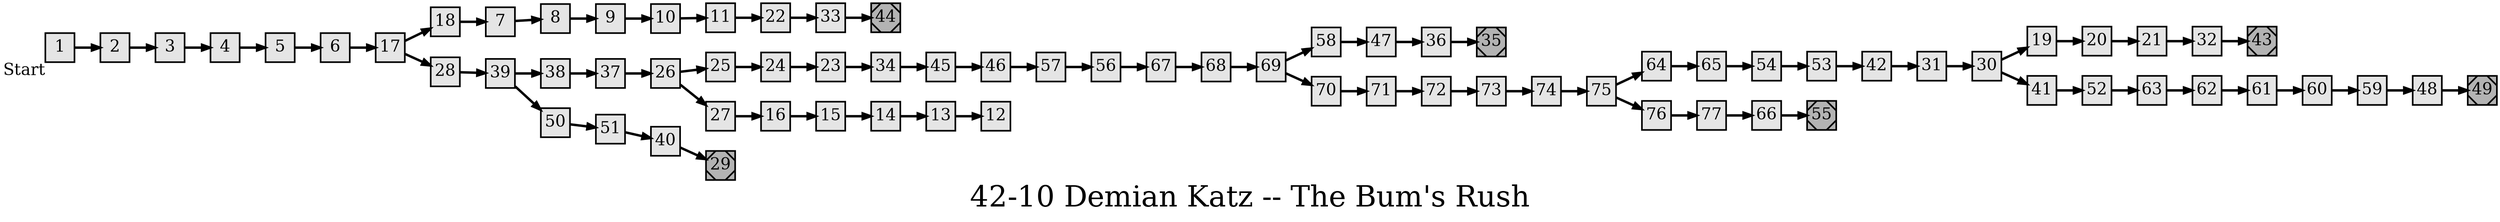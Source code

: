 digraph g{
  graph [ label="42-10 Demian Katz -- The Bum's Rush" rankdir=LR, ordering=out, fontsize=36, nodesep="0.35", ranksep="0.45"];
  node  [shape=rect, penwidth=2, fontsize=20, style=filled, fillcolor=grey90, margin="0,0", labelfloat=true, regular=true, fixedsize=true];
  edge  [labelfloat=true, penwidth=3, fontsize=12];

  1	[ xlabel="Start" ];
  1 -> 2;
  2 -> 3;
  3 -> 4;
  4 -> 5;
  5 -> 6;
  6 -> 17;
  7 -> 8;
  8 -> 9;
  9 -> 10;
  10 -> 11;
  11 -> 22;
  13 -> 12;
  14 -> 13;
  15 -> 14;
  16 -> 15;
  17 -> 18;
  17 -> 28;
  18 -> 7;
  19 -> 20;
  20 -> 21;
  21 -> 32;
  22 -> 33;
  23 -> 34;
  24 -> 23;
  25 -> 24;
  26 -> 25;
  26 -> 27;
  27 -> 16;
  28 -> 39;
  29	[ xlabel="END", shape=Msquare, fontsize=20, fillcolor=grey70, xlabel="" ];
  30 -> 19;
  30 -> 41;
  31 -> 30;
  32 -> 43;
  33 -> 44;
  34 -> 45;
  35	[ xlabel="END", shape=Msquare, fontsize=20, fillcolor=grey70, xlabel="" ];
  36 -> 35;
  37 -> 26;
  38 -> 37;
  39 -> 38;
  39 -> 50;
  40 -> 29;
  41 -> 52;
  42 -> 31;
  43	[ xlabel="END", shape=Msquare, fontsize=20, fillcolor=grey70, xlabel="" ];
  44	[ xlabel="END", shape=Msquare, fontsize=20, fillcolor=grey70, xlabel="" ];
  45 -> 46;
  46 -> 57;
  47 -> 36;
  48 -> 49;
  49	[ xlabel="END", shape=Msquare, fontsize=20, fillcolor=grey70, xlabel="" ];
  50 -> 51;
  51 -> 40;
  52 -> 63;
  53 -> 42;
  54 -> 53;
  55	[ xlabel="END", shape=Msquare, fontsize=20, fillcolor=grey70, xlabel="" ];
  56 -> 67;
  57 -> 56;
  58 -> 47;
  59 -> 48;
  60 -> 59;
  61 -> 60;
  62 -> 61;
  63 -> 62;
  64 -> 65;
  65 -> 54;
  66 -> 55;
  67 -> 68;
  68 -> 69;
  69 -> 58;
  69 -> 70;
  70 -> 71;
  71 -> 72;
  72 -> 73;
  73 -> 74;
  74 -> 75;
  75 -> 64;
  75 -> 76;
  76 -> 77;
  77 -> 66;
}

